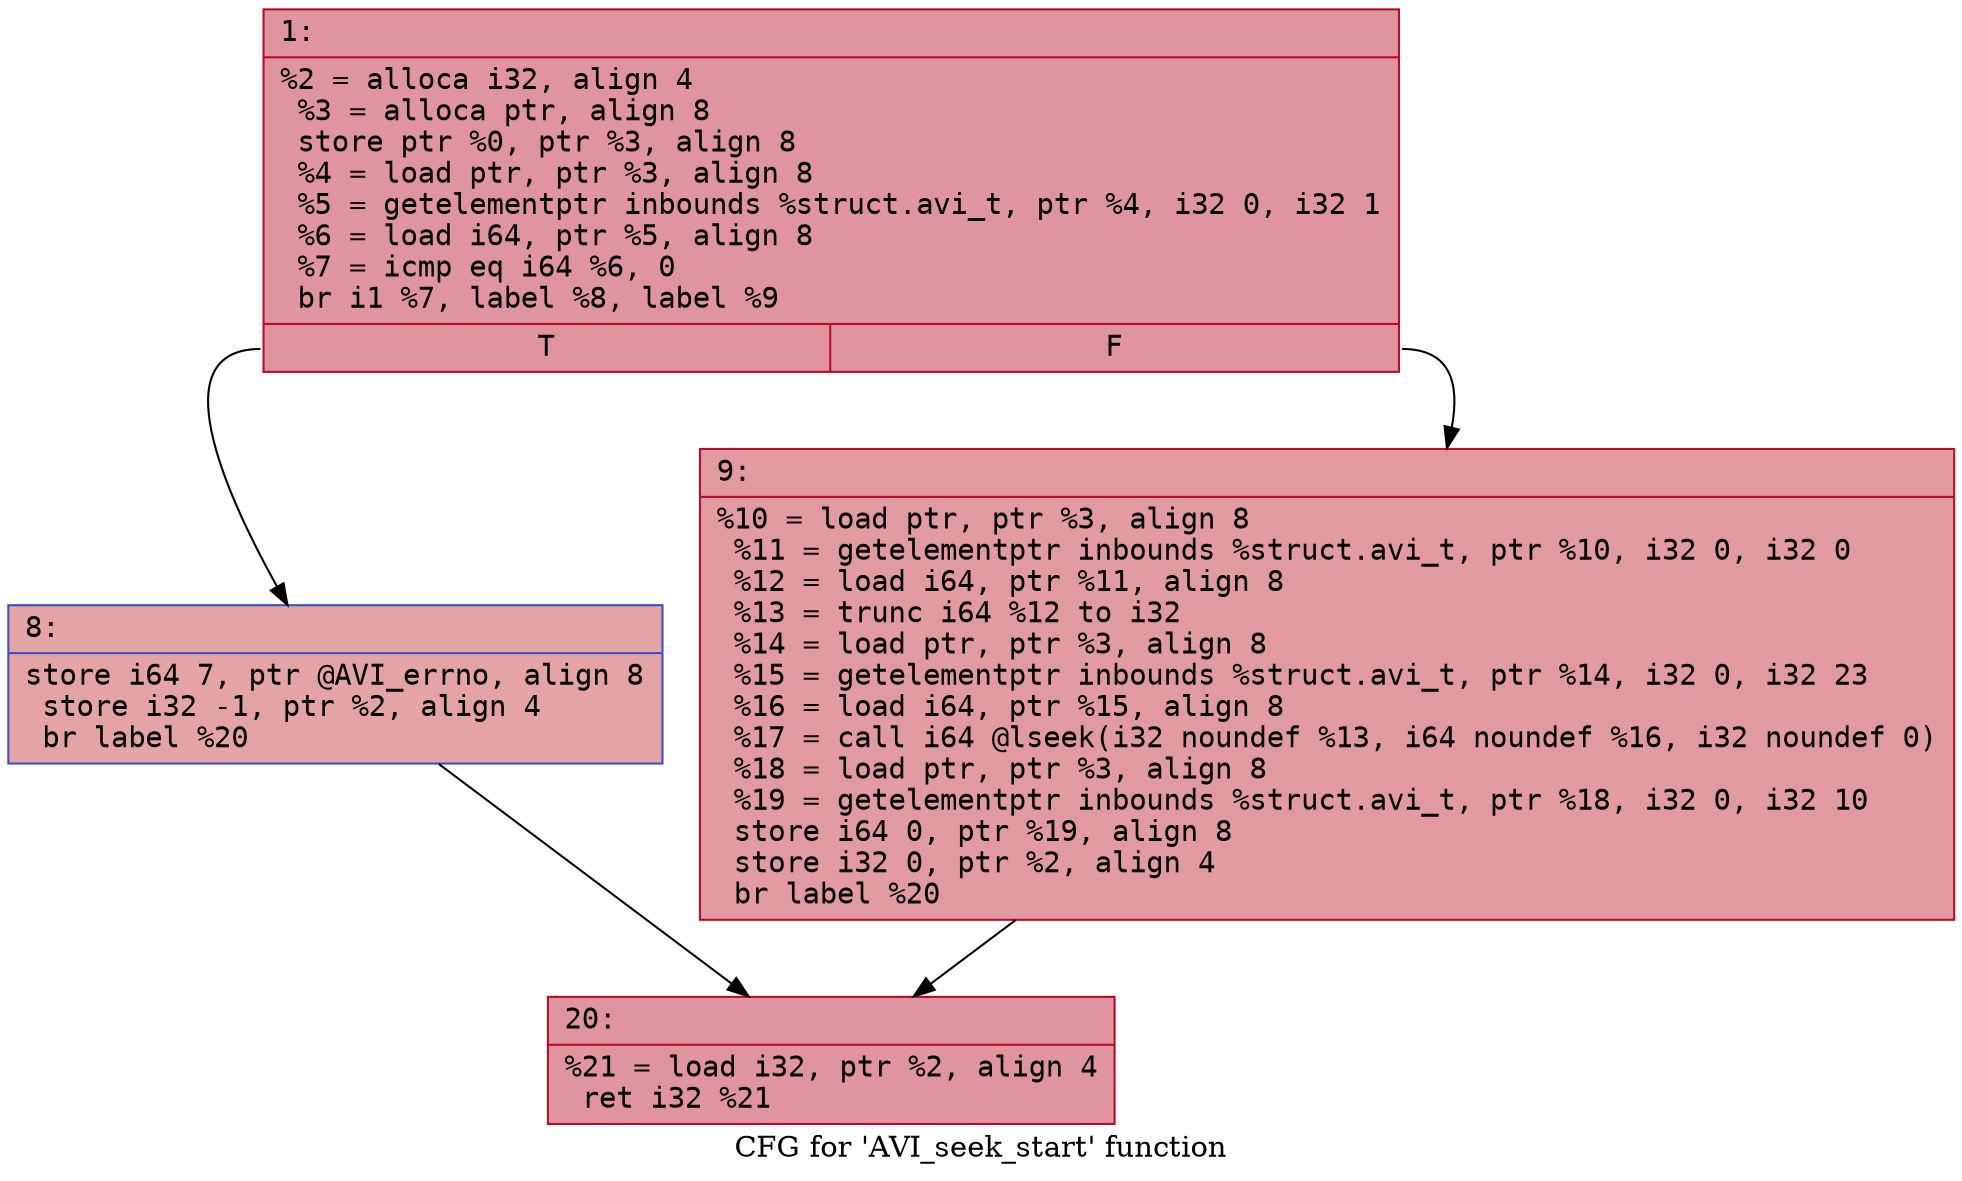 digraph "CFG for 'AVI_seek_start' function" {
	label="CFG for 'AVI_seek_start' function";

	Node0x600000d40690 [shape=record,color="#b70d28ff", style=filled, fillcolor="#b70d2870" fontname="Courier",label="{1:\l|  %2 = alloca i32, align 4\l  %3 = alloca ptr, align 8\l  store ptr %0, ptr %3, align 8\l  %4 = load ptr, ptr %3, align 8\l  %5 = getelementptr inbounds %struct.avi_t, ptr %4, i32 0, i32 1\l  %6 = load i64, ptr %5, align 8\l  %7 = icmp eq i64 %6, 0\l  br i1 %7, label %8, label %9\l|{<s0>T|<s1>F}}"];
	Node0x600000d40690:s0 -> Node0x600000d40f50[tooltip="1 -> 8\nProbability 37.50%" ];
	Node0x600000d40690:s1 -> Node0x600000d40fa0[tooltip="1 -> 9\nProbability 62.50%" ];
	Node0x600000d40f50 [shape=record,color="#3d50c3ff", style=filled, fillcolor="#c32e3170" fontname="Courier",label="{8:\l|  store i64 7, ptr @AVI_errno, align 8\l  store i32 -1, ptr %2, align 4\l  br label %20\l}"];
	Node0x600000d40f50 -> Node0x600000d40ff0[tooltip="8 -> 20\nProbability 100.00%" ];
	Node0x600000d40fa0 [shape=record,color="#b70d28ff", style=filled, fillcolor="#bb1b2c70" fontname="Courier",label="{9:\l|  %10 = load ptr, ptr %3, align 8\l  %11 = getelementptr inbounds %struct.avi_t, ptr %10, i32 0, i32 0\l  %12 = load i64, ptr %11, align 8\l  %13 = trunc i64 %12 to i32\l  %14 = load ptr, ptr %3, align 8\l  %15 = getelementptr inbounds %struct.avi_t, ptr %14, i32 0, i32 23\l  %16 = load i64, ptr %15, align 8\l  %17 = call i64 @lseek(i32 noundef %13, i64 noundef %16, i32 noundef 0)\l  %18 = load ptr, ptr %3, align 8\l  %19 = getelementptr inbounds %struct.avi_t, ptr %18, i32 0, i32 10\l  store i64 0, ptr %19, align 8\l  store i32 0, ptr %2, align 4\l  br label %20\l}"];
	Node0x600000d40fa0 -> Node0x600000d40ff0[tooltip="9 -> 20\nProbability 100.00%" ];
	Node0x600000d40ff0 [shape=record,color="#b70d28ff", style=filled, fillcolor="#b70d2870" fontname="Courier",label="{20:\l|  %21 = load i32, ptr %2, align 4\l  ret i32 %21\l}"];
}
